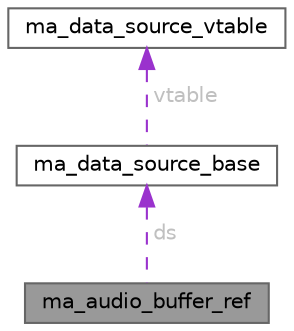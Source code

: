 digraph "ma_audio_buffer_ref"
{
 // LATEX_PDF_SIZE
  bgcolor="transparent";
  edge [fontname=Helvetica,fontsize=10,labelfontname=Helvetica,labelfontsize=10];
  node [fontname=Helvetica,fontsize=10,shape=box,height=0.2,width=0.4];
  Node1 [id="Node000001",label="ma_audio_buffer_ref",height=0.2,width=0.4,color="gray40", fillcolor="grey60", style="filled", fontcolor="black",tooltip=" "];
  Node2 -> Node1 [id="edge1_Node000001_Node000002",dir="back",color="darkorchid3",style="dashed",tooltip=" ",label=" ds",fontcolor="grey" ];
  Node2 [id="Node000002",label="ma_data_source_base",height=0.2,width=0.4,color="gray40", fillcolor="white", style="filled",URL="$structma__data__source__base.html",tooltip=" "];
  Node3 -> Node2 [id="edge2_Node000002_Node000003",dir="back",color="darkorchid3",style="dashed",tooltip=" ",label=" vtable",fontcolor="grey" ];
  Node3 [id="Node000003",label="ma_data_source_vtable",height=0.2,width=0.4,color="gray40", fillcolor="white", style="filled",URL="$structma__data__source__vtable.html",tooltip=" "];
}
